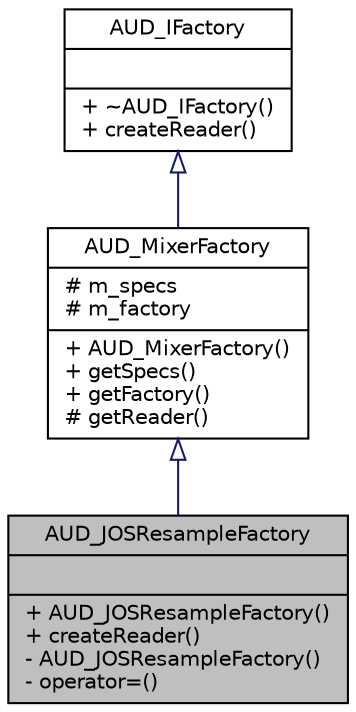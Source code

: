 digraph G
{
  edge [fontname="Helvetica",fontsize="10",labelfontname="Helvetica",labelfontsize="10"];
  node [fontname="Helvetica",fontsize="10",shape=record];
  Node1 [label="{AUD_JOSResampleFactory\n||+ AUD_JOSResampleFactory()\l+ createReader()\l- AUD_JOSResampleFactory()\l- operator=()\l}",height=0.2,width=0.4,color="black", fillcolor="grey75", style="filled" fontcolor="black"];
  Node2 -> Node1 [dir=back,color="midnightblue",fontsize="10",style="solid",arrowtail="empty",fontname="Helvetica"];
  Node2 [label="{AUD_MixerFactory\n|# m_specs\l# m_factory\l|+ AUD_MixerFactory()\l+ getSpecs()\l+ getFactory()\l# getReader()\l}",height=0.2,width=0.4,color="black", fillcolor="white", style="filled",URL="$dd/dc7/classAUD__MixerFactory.html"];
  Node3 -> Node2 [dir=back,color="midnightblue",fontsize="10",style="solid",arrowtail="empty",fontname="Helvetica"];
  Node3 [label="{AUD_IFactory\n||+ ~AUD_IFactory()\l+ createReader()\l}",height=0.2,width=0.4,color="black", fillcolor="white", style="filled",URL="$db/d97/classAUD__IFactory.html"];
}
